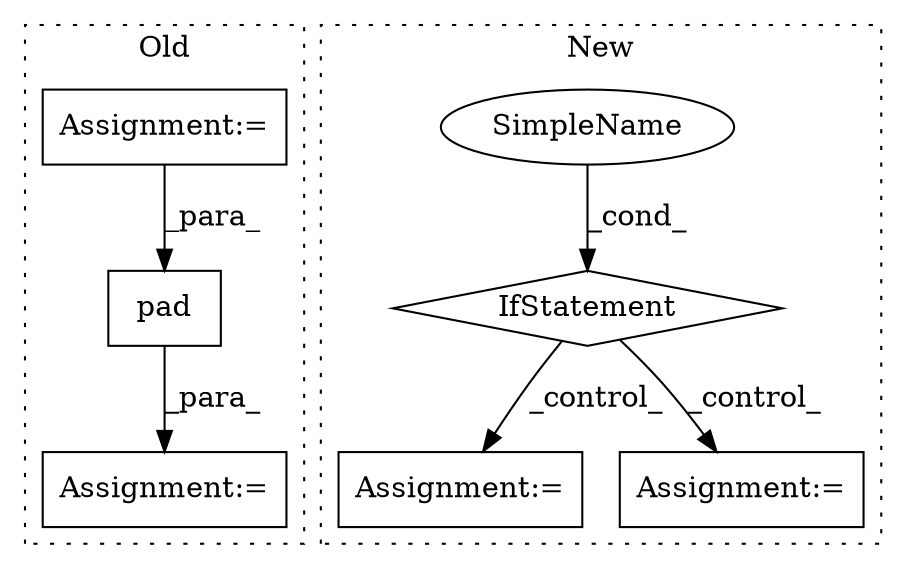 digraph G {
subgraph cluster0 {
1 [label="pad" a="32" s="722,751" l="4,1" shape="box"];
3 [label="Assignment:=" a="7" s="715" l="1" shape="box"];
4 [label="Assignment:=" a="7" s="592" l="1" shape="box"];
label = "Old";
style="dotted";
}
subgraph cluster1 {
2 [label="IfStatement" a="25" s="633,647" l="4,2" shape="diamond"];
5 [label="Assignment:=" a="7" s="1187" l="1" shape="box"];
6 [label="SimpleName" a="42" s="" l="" shape="ellipse"];
7 [label="Assignment:=" a="7" s="980" l="1" shape="box"];
label = "New";
style="dotted";
}
1 -> 3 [label="_para_"];
2 -> 5 [label="_control_"];
2 -> 7 [label="_control_"];
4 -> 1 [label="_para_"];
6 -> 2 [label="_cond_"];
}